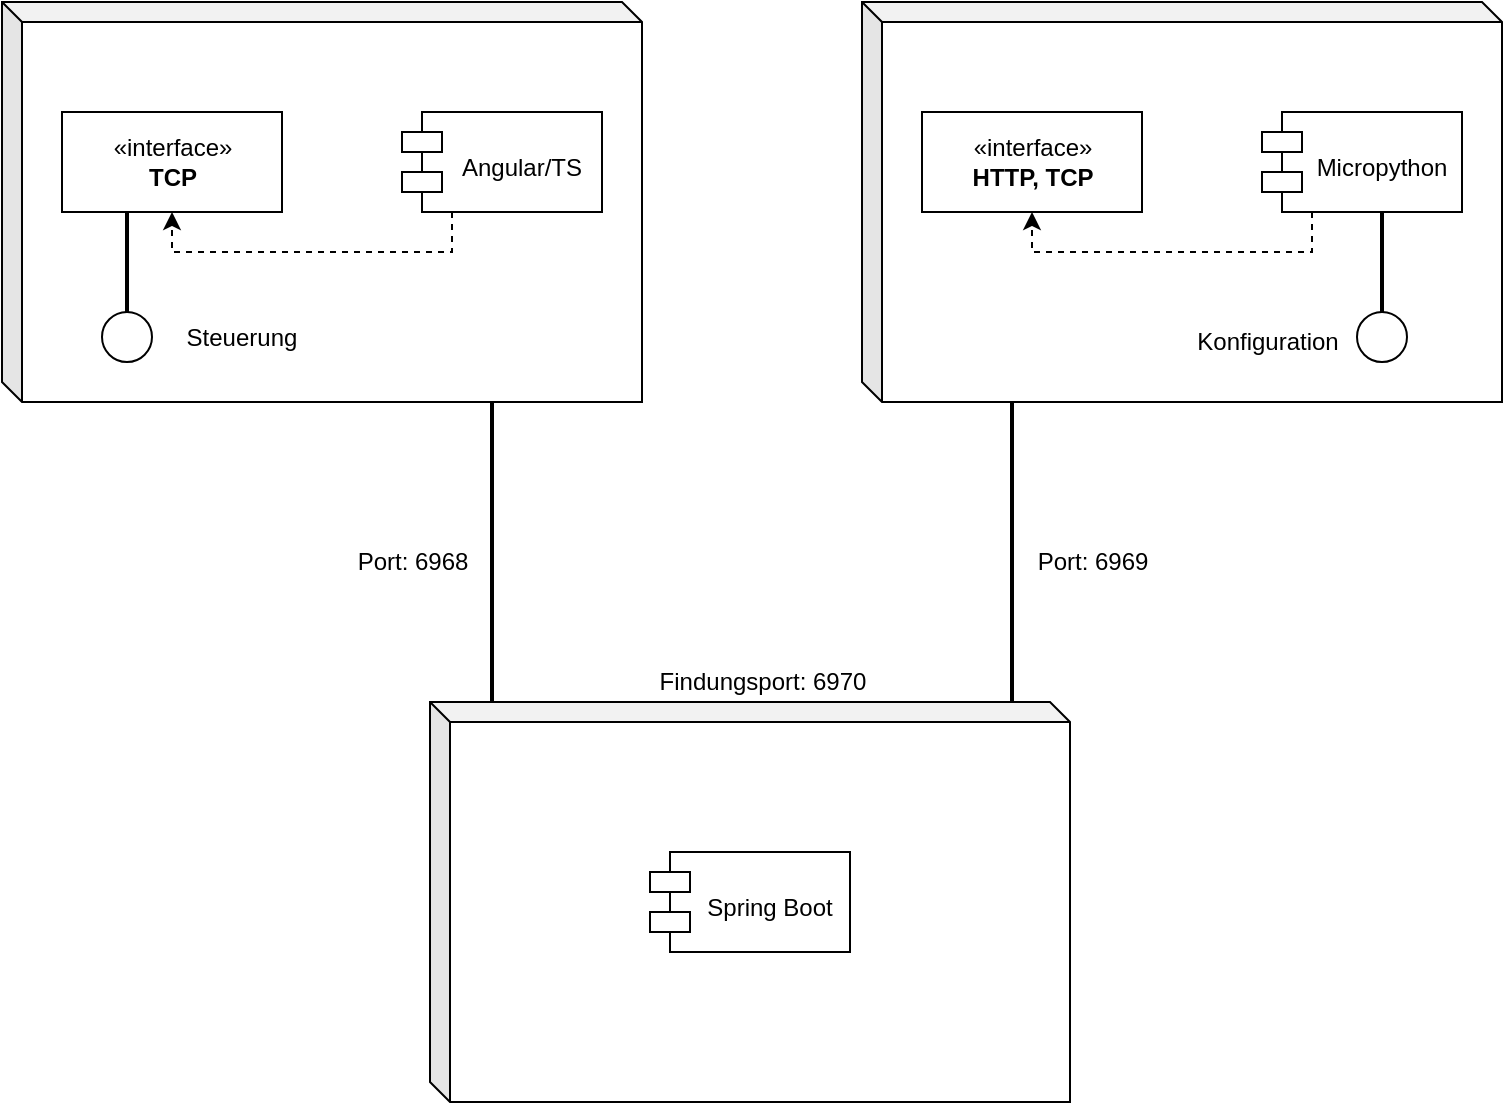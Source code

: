 <mxfile version="15.4.0" type="device"><diagram id="5MBEx3K6nMA8tD0eOfKX" name="Seite-1"><mxGraphModel dx="1504" dy="705" grid="1" gridSize="10" guides="1" tooltips="1" connect="1" arrows="1" fold="1" page="1" pageScale="1" pageWidth="827" pageHeight="1169" math="0" shadow="0"><root><mxCell id="0"/><mxCell id="1" parent="0"/><mxCell id="or9U0wuH8yR4MV1aSbR6-1" value="" style="group" vertex="1" connectable="0" parent="1"><mxGeometry x="470" y="80" width="320" height="200" as="geometry"/></mxCell><mxCell id="or9U0wuH8yR4MV1aSbR6-2" value="&lt;br&gt;&lt;br&gt;" style="shape=cube;whiteSpace=wrap;html=1;boundedLbl=1;backgroundOutline=1;darkOpacity=0.05;darkOpacity2=0.1;size=10;" vertex="1" parent="or9U0wuH8yR4MV1aSbR6-1"><mxGeometry width="320" height="200" as="geometry"/></mxCell><mxCell id="or9U0wuH8yR4MV1aSbR6-4" value="«interface»&lt;br&gt;&lt;b&gt;HTTP, TCP&lt;/b&gt;" style="html=1;" vertex="1" parent="or9U0wuH8yR4MV1aSbR6-1"><mxGeometry x="30" y="55" width="110" height="50" as="geometry"/></mxCell><mxCell id="or9U0wuH8yR4MV1aSbR6-5" value="&#10;Micropython" style="shape=module;align=left;spacingLeft=20;align=center;verticalAlign=top;" vertex="1" parent="or9U0wuH8yR4MV1aSbR6-1"><mxGeometry x="200" y="55" width="100" height="50" as="geometry"/></mxCell><mxCell id="or9U0wuH8yR4MV1aSbR6-6" value="" style="html=1;labelBackgroundColor=#ffffff;startArrow=none;startFill=0;startSize=6;endArrow=classic;endFill=1;endSize=6;jettySize=auto;orthogonalLoop=1;strokeWidth=1;dashed=1;fontSize=14;rounded=0;edgeStyle=orthogonalEdgeStyle;exitX=0.25;exitY=1;exitDx=0;exitDy=0;entryX=0.5;entryY=1;entryDx=0;entryDy=0;" edge="1" parent="or9U0wuH8yR4MV1aSbR6-1" source="or9U0wuH8yR4MV1aSbR6-5" target="or9U0wuH8yR4MV1aSbR6-4"><mxGeometry width="60" height="60" relative="1" as="geometry"><mxPoint x="150" y="50" as="sourcePoint"/><mxPoint x="210" y="-10" as="targetPoint"/></mxGeometry></mxCell><mxCell id="or9U0wuH8yR4MV1aSbR6-7" value="" style="ellipse;whiteSpace=wrap;html=1;aspect=fixed;" vertex="1" parent="or9U0wuH8yR4MV1aSbR6-1"><mxGeometry x="247.5" y="155" width="25" height="25" as="geometry"/></mxCell><mxCell id="or9U0wuH8yR4MV1aSbR6-8" value="" style="line;strokeWidth=2;direction=south;html=1;" vertex="1" parent="or9U0wuH8yR4MV1aSbR6-1"><mxGeometry x="255" y="105" width="10" height="50" as="geometry"/></mxCell><mxCell id="or9U0wuH8yR4MV1aSbR6-9" value="Konfiguration" style="text;html=1;strokeColor=none;fillColor=none;align=center;verticalAlign=middle;whiteSpace=wrap;rounded=0;" vertex="1" parent="or9U0wuH8yR4MV1aSbR6-1"><mxGeometry x="157.5" y="155" width="90" height="30" as="geometry"/></mxCell><mxCell id="or9U0wuH8yR4MV1aSbR6-10" value="" style="group" vertex="1" connectable="0" parent="1"><mxGeometry x="40" y="80" width="320" height="200" as="geometry"/></mxCell><mxCell id="or9U0wuH8yR4MV1aSbR6-11" value="&lt;br&gt;&lt;br&gt;" style="shape=cube;whiteSpace=wrap;html=1;boundedLbl=1;backgroundOutline=1;darkOpacity=0.05;darkOpacity2=0.1;size=10;" vertex="1" parent="or9U0wuH8yR4MV1aSbR6-10"><mxGeometry width="320" height="200" as="geometry"/></mxCell><mxCell id="or9U0wuH8yR4MV1aSbR6-12" value="«interface»&lt;br&gt;&lt;b&gt;TCP&lt;/b&gt;" style="html=1;" vertex="1" parent="or9U0wuH8yR4MV1aSbR6-10"><mxGeometry x="30" y="55" width="110" height="50" as="geometry"/></mxCell><mxCell id="or9U0wuH8yR4MV1aSbR6-13" value="&#10;Angular/TS" style="shape=module;align=left;spacingLeft=20;align=center;verticalAlign=top;" vertex="1" parent="or9U0wuH8yR4MV1aSbR6-10"><mxGeometry x="200" y="55" width="100" height="50" as="geometry"/></mxCell><mxCell id="or9U0wuH8yR4MV1aSbR6-14" value="" style="html=1;labelBackgroundColor=#ffffff;startArrow=none;startFill=0;startSize=6;endArrow=classic;endFill=1;endSize=6;jettySize=auto;orthogonalLoop=1;strokeWidth=1;dashed=1;fontSize=14;rounded=0;edgeStyle=orthogonalEdgeStyle;exitX=0.25;exitY=1;exitDx=0;exitDy=0;entryX=0.5;entryY=1;entryDx=0;entryDy=0;" edge="1" parent="or9U0wuH8yR4MV1aSbR6-10" source="or9U0wuH8yR4MV1aSbR6-13" target="or9U0wuH8yR4MV1aSbR6-12"><mxGeometry width="60" height="60" relative="1" as="geometry"><mxPoint x="150" y="50" as="sourcePoint"/><mxPoint x="210" y="-10" as="targetPoint"/></mxGeometry></mxCell><mxCell id="or9U0wuH8yR4MV1aSbR6-17" value="Steuerung" style="text;html=1;strokeColor=none;fillColor=none;align=center;verticalAlign=middle;whiteSpace=wrap;rounded=0;" vertex="1" parent="or9U0wuH8yR4MV1aSbR6-10"><mxGeometry x="75" y="152.5" width="90" height="30" as="geometry"/></mxCell><mxCell id="or9U0wuH8yR4MV1aSbR6-18" value="" style="ellipse;whiteSpace=wrap;html=1;aspect=fixed;" vertex="1" parent="or9U0wuH8yR4MV1aSbR6-10"><mxGeometry x="50" y="155" width="25" height="25" as="geometry"/></mxCell><mxCell id="or9U0wuH8yR4MV1aSbR6-19" value="" style="line;strokeWidth=2;direction=south;html=1;" vertex="1" parent="or9U0wuH8yR4MV1aSbR6-10"><mxGeometry x="57.5" y="105" width="10" height="50" as="geometry"/></mxCell><mxCell id="or9U0wuH8yR4MV1aSbR6-28" value="" style="group" vertex="1" connectable="0" parent="1"><mxGeometry x="254" y="430" width="320" height="200" as="geometry"/></mxCell><mxCell id="or9U0wuH8yR4MV1aSbR6-29" value="&lt;br&gt;&lt;br&gt;" style="shape=cube;whiteSpace=wrap;html=1;boundedLbl=1;backgroundOutline=1;darkOpacity=0.05;darkOpacity2=0.1;size=10;" vertex="1" parent="or9U0wuH8yR4MV1aSbR6-28"><mxGeometry width="320" height="200" as="geometry"/></mxCell><mxCell id="or9U0wuH8yR4MV1aSbR6-31" value="&#10;Spring Boot" style="shape=module;align=left;spacingLeft=20;align=center;verticalAlign=top;" vertex="1" parent="or9U0wuH8yR4MV1aSbR6-28"><mxGeometry x="110" y="75" width="100" height="50" as="geometry"/></mxCell><mxCell id="or9U0wuH8yR4MV1aSbR6-37" value="" style="line;strokeWidth=2;direction=south;html=1;" vertex="1" parent="1"><mxGeometry x="540" y="280" width="10" height="150" as="geometry"/></mxCell><mxCell id="or9U0wuH8yR4MV1aSbR6-38" value="" style="line;strokeWidth=2;direction=south;html=1;" vertex="1" parent="1"><mxGeometry x="280" y="280" width="10" height="150" as="geometry"/></mxCell><mxCell id="or9U0wuH8yR4MV1aSbR6-40" value="Port: 6969" style="text;html=1;align=center;verticalAlign=middle;resizable=0;points=[];autosize=1;strokeColor=none;fillColor=none;" vertex="1" parent="1"><mxGeometry x="550" y="350" width="70" height="20" as="geometry"/></mxCell><mxCell id="or9U0wuH8yR4MV1aSbR6-41" value="Port: 6968" style="text;html=1;align=center;verticalAlign=middle;resizable=0;points=[];autosize=1;strokeColor=none;fillColor=none;" vertex="1" parent="1"><mxGeometry x="210" y="350" width="70" height="20" as="geometry"/></mxCell><mxCell id="or9U0wuH8yR4MV1aSbR6-42" value="Findungsport: 6970" style="text;html=1;align=center;verticalAlign=middle;resizable=0;points=[];autosize=1;strokeColor=none;fillColor=none;" vertex="1" parent="1"><mxGeometry x="360" y="410" width="120" height="20" as="geometry"/></mxCell></root></mxGraphModel></diagram></mxfile>